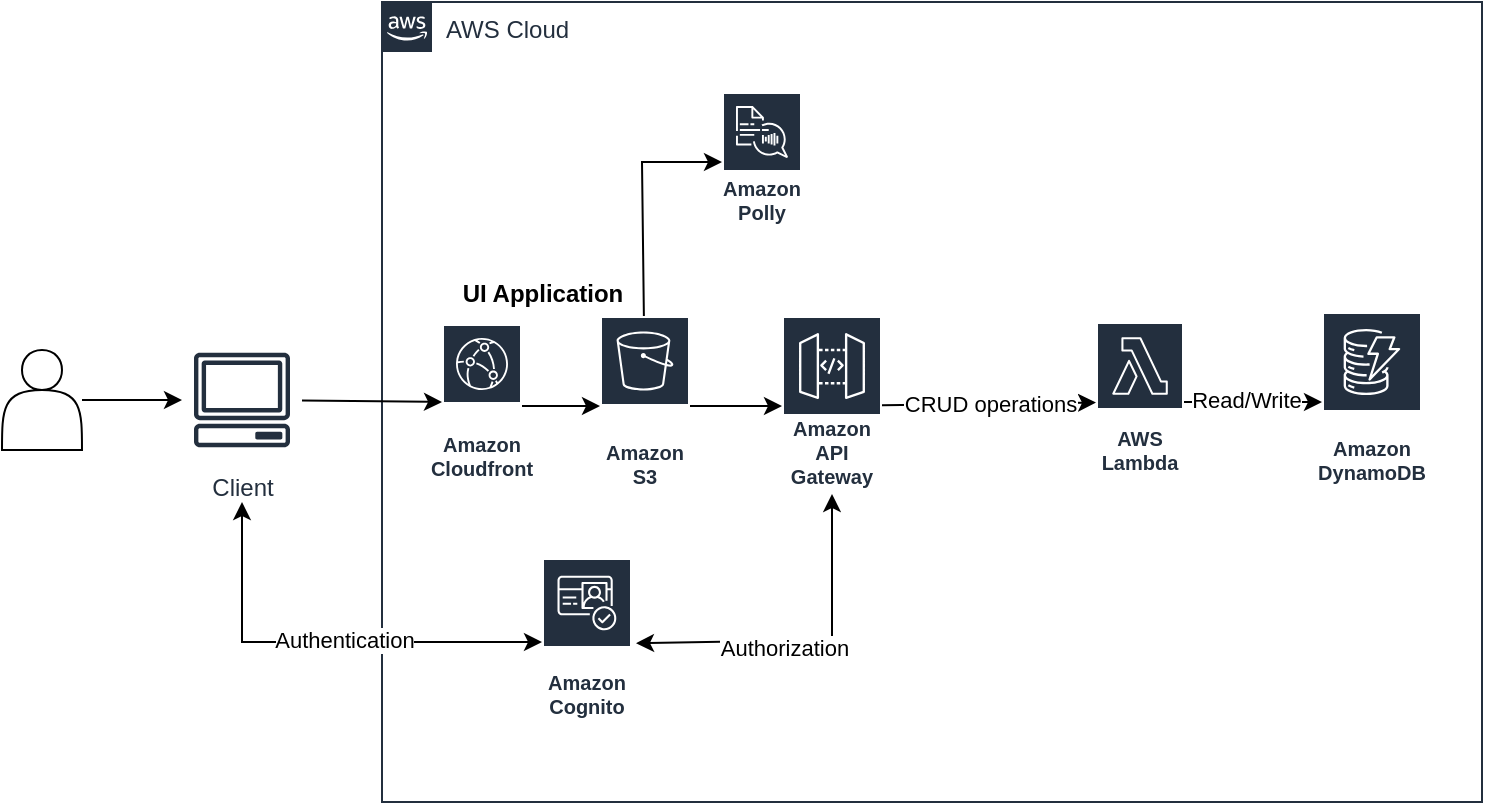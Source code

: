 <mxfile version="27.1.6">
  <diagram name="Page-1" id="0cMMcWLw7Aplk1dmj0hE">
    <mxGraphModel dx="1613" dy="463" grid="1" gridSize="10" guides="1" tooltips="1" connect="1" arrows="1" fold="1" page="1" pageScale="1" pageWidth="827" pageHeight="1169" math="0" shadow="0">
      <root>
        <mxCell id="0" />
        <mxCell id="1" parent="0" />
        <mxCell id="zT1RU000gLgHZvvaXHwn-10" value="" style="edgeStyle=orthogonalEdgeStyle;rounded=0;orthogonalLoop=1;jettySize=auto;html=1;" parent="1" source="zT1RU000gLgHZvvaXHwn-1" target="zT1RU000gLgHZvvaXHwn-9" edge="1">
          <mxGeometry relative="1" as="geometry" />
        </mxCell>
        <mxCell id="zT1RU000gLgHZvvaXHwn-1" value="" style="shape=actor;whiteSpace=wrap;html=1;" parent="1" vertex="1">
          <mxGeometry x="-100" y="254" width="40" height="50" as="geometry" />
        </mxCell>
        <mxCell id="zT1RU000gLgHZvvaXHwn-5" value="AWS Cloud" style="points=[[0,0],[0.25,0],[0.5,0],[0.75,0],[1,0],[1,0.25],[1,0.5],[1,0.75],[1,1],[0.75,1],[0.5,1],[0.25,1],[0,1],[0,0.75],[0,0.5],[0,0.25]];outlineConnect=0;gradientColor=none;html=1;whiteSpace=wrap;fontSize=12;fontStyle=0;container=1;pointerEvents=0;collapsible=0;recursiveResize=0;shape=mxgraph.aws4.group;grIcon=mxgraph.aws4.group_aws_cloud_alt;strokeColor=#232F3E;fillColor=none;verticalAlign=top;align=left;spacingLeft=30;fontColor=#232F3E;dashed=0;" parent="1" vertex="1">
          <mxGeometry x="90" y="80" width="550" height="400" as="geometry" />
        </mxCell>
        <mxCell id="zT1RU000gLgHZvvaXHwn-14" value="Amazon API Gateway" style="sketch=0;outlineConnect=0;fontColor=#232F3E;gradientColor=none;strokeColor=#ffffff;fillColor=#232F3E;dashed=0;verticalLabelPosition=middle;verticalAlign=bottom;align=center;html=1;whiteSpace=wrap;fontSize=10;fontStyle=1;spacing=3;shape=mxgraph.aws4.productIcon;prIcon=mxgraph.aws4.api_gateway;" parent="zT1RU000gLgHZvvaXHwn-5" vertex="1">
          <mxGeometry x="200" y="157" width="50" height="90" as="geometry" />
        </mxCell>
        <mxCell id="zT1RU000gLgHZvvaXHwn-16" value="AWS Lambda" style="sketch=0;outlineConnect=0;fontColor=#232F3E;gradientColor=none;strokeColor=#ffffff;fillColor=#232F3E;dashed=0;verticalLabelPosition=middle;verticalAlign=bottom;align=center;html=1;whiteSpace=wrap;fontSize=10;fontStyle=1;spacing=3;shape=mxgraph.aws4.productIcon;prIcon=mxgraph.aws4.lambda;" parent="zT1RU000gLgHZvvaXHwn-5" vertex="1">
          <mxGeometry x="357" y="160" width="44" height="80" as="geometry" />
        </mxCell>
        <mxCell id="zT1RU000gLgHZvvaXHwn-28" value="" style="endArrow=classic;html=1;rounded=0;" parent="zT1RU000gLgHZvvaXHwn-5" source="zT1RU000gLgHZvvaXHwn-16" edge="1">
          <mxGeometry width="50" height="50" relative="1" as="geometry">
            <mxPoint x="200" y="270" as="sourcePoint" />
            <mxPoint x="470" y="200" as="targetPoint" />
          </mxGeometry>
        </mxCell>
        <mxCell id="zT1RU000gLgHZvvaXHwn-29" value="Read/Write" style="edgeLabel;html=1;align=center;verticalAlign=middle;resizable=0;points=[];" parent="zT1RU000gLgHZvvaXHwn-28" vertex="1" connectable="0">
          <mxGeometry x="-0.095" y="1" relative="1" as="geometry">
            <mxPoint as="offset" />
          </mxGeometry>
        </mxCell>
        <mxCell id="zT1RU000gLgHZvvaXHwn-30" value="Amazon Cognito" style="sketch=0;outlineConnect=0;fontColor=#232F3E;gradientColor=none;strokeColor=#ffffff;fillColor=#232F3E;dashed=0;verticalLabelPosition=middle;verticalAlign=bottom;align=center;html=1;whiteSpace=wrap;fontSize=10;fontStyle=1;spacing=3;shape=mxgraph.aws4.productIcon;prIcon=mxgraph.aws4.cognito;" parent="zT1RU000gLgHZvvaXHwn-5" vertex="1">
          <mxGeometry x="80" y="278" width="45" height="84" as="geometry" />
        </mxCell>
        <mxCell id="yA13yzxowqRyW3dWScZo-4" value="" style="edgeStyle=orthogonalEdgeStyle;rounded=0;orthogonalLoop=1;jettySize=auto;html=1;" parent="zT1RU000gLgHZvvaXHwn-5" source="yA13yzxowqRyW3dWScZo-13" target="zT1RU000gLgHZvvaXHwn-14" edge="1">
          <mxGeometry relative="1" as="geometry">
            <mxPoint x="125" y="202.5" as="sourcePoint" />
          </mxGeometry>
        </mxCell>
        <mxCell id="zT1RU000gLgHZvvaXHwn-24" value="" style="endArrow=classic;html=1;rounded=0;" parent="zT1RU000gLgHZvvaXHwn-5" source="zT1RU000gLgHZvvaXHwn-14" target="zT1RU000gLgHZvvaXHwn-16" edge="1">
          <mxGeometry relative="1" as="geometry">
            <mxPoint x="400" y="200" as="sourcePoint" />
            <mxPoint x="310" y="200" as="targetPoint" />
          </mxGeometry>
        </mxCell>
        <mxCell id="zT1RU000gLgHZvvaXHwn-25" value="CRUD operations" style="edgeLabel;resizable=0;html=1;;align=center;verticalAlign=middle;" parent="zT1RU000gLgHZvvaXHwn-24" connectable="0" vertex="1">
          <mxGeometry relative="1" as="geometry" />
        </mxCell>
        <mxCell id="yA13yzxowqRyW3dWScZo-12" value="&lt;b&gt;UI Application&lt;/b&gt;" style="text;html=1;align=center;verticalAlign=middle;resizable=0;points=[];autosize=1;strokeColor=none;fillColor=none;" parent="zT1RU000gLgHZvvaXHwn-5" vertex="1">
          <mxGeometry x="30" y="131" width="100" height="30" as="geometry" />
        </mxCell>
        <mxCell id="yA13yzxowqRyW3dWScZo-13" value="Amazon S3" style="sketch=0;outlineConnect=0;fontColor=#232F3E;gradientColor=none;strokeColor=#ffffff;fillColor=#232F3E;dashed=0;verticalLabelPosition=middle;verticalAlign=bottom;align=center;html=1;whiteSpace=wrap;fontSize=10;fontStyle=1;spacing=3;shape=mxgraph.aws4.productIcon;prIcon=mxgraph.aws4.s3;" parent="zT1RU000gLgHZvvaXHwn-5" vertex="1">
          <mxGeometry x="109" y="157" width="45" height="90" as="geometry" />
        </mxCell>
        <mxCell id="yA13yzxowqRyW3dWScZo-18" value="" style="endArrow=classic;startArrow=classic;html=1;rounded=0;" parent="zT1RU000gLgHZvvaXHwn-5" edge="1">
          <mxGeometry width="50" height="50" relative="1" as="geometry">
            <mxPoint x="127" y="320.617" as="sourcePoint" />
            <mxPoint x="225" y="246" as="targetPoint" />
            <Array as="points">
              <mxPoint x="225" y="319" />
            </Array>
          </mxGeometry>
        </mxCell>
        <mxCell id="zre3zxtUQhbtCyENEeK5-4" value="Authorization" style="edgeLabel;html=1;align=center;verticalAlign=middle;resizable=0;points=[];" vertex="1" connectable="0" parent="yA13yzxowqRyW3dWScZo-18">
          <mxGeometry x="-0.141" y="-3" relative="1" as="geometry">
            <mxPoint as="offset" />
          </mxGeometry>
        </mxCell>
        <mxCell id="ZGiQsiWsjtxIlf6sv6jb-1" value="Amazon DynamoDB" style="sketch=0;outlineConnect=0;fontColor=#232F3E;gradientColor=none;strokeColor=#ffffff;fillColor=#232F3E;dashed=0;verticalLabelPosition=middle;verticalAlign=bottom;align=center;html=1;whiteSpace=wrap;fontSize=10;fontStyle=1;spacing=3;shape=mxgraph.aws4.productIcon;prIcon=mxgraph.aws4.dynamodb;" parent="zT1RU000gLgHZvvaXHwn-5" vertex="1">
          <mxGeometry x="470" y="155" width="50" height="90" as="geometry" />
        </mxCell>
        <mxCell id="lTiWwb79wjlR_MQRdirQ-2" value="" style="edgeStyle=orthogonalEdgeStyle;rounded=0;orthogonalLoop=1;jettySize=auto;html=1;" parent="zT1RU000gLgHZvvaXHwn-5" source="lTiWwb79wjlR_MQRdirQ-1" target="yA13yzxowqRyW3dWScZo-13" edge="1">
          <mxGeometry relative="1" as="geometry" />
        </mxCell>
        <mxCell id="lTiWwb79wjlR_MQRdirQ-1" value="Amazon Cloudfront" style="sketch=0;outlineConnect=0;fontColor=#232F3E;gradientColor=none;strokeColor=#ffffff;fillColor=#232F3E;dashed=0;verticalLabelPosition=middle;verticalAlign=bottom;align=center;html=1;whiteSpace=wrap;fontSize=10;fontStyle=1;spacing=3;shape=mxgraph.aws4.productIcon;prIcon=mxgraph.aws4.cloudfront;" parent="zT1RU000gLgHZvvaXHwn-5" vertex="1">
          <mxGeometry x="30" y="161" width="40" height="82" as="geometry" />
        </mxCell>
        <mxCell id="zre3zxtUQhbtCyENEeK5-1" value="Amazon Polly" style="sketch=0;outlineConnect=0;fontColor=#232F3E;gradientColor=none;strokeColor=#ffffff;fillColor=#232F3E;dashed=0;verticalLabelPosition=middle;verticalAlign=bottom;align=center;html=1;whiteSpace=wrap;fontSize=10;fontStyle=1;spacing=3;shape=mxgraph.aws4.productIcon;prIcon=mxgraph.aws4.polly;" vertex="1" parent="zT1RU000gLgHZvvaXHwn-5">
          <mxGeometry x="170" y="45" width="40" height="70" as="geometry" />
        </mxCell>
        <mxCell id="zre3zxtUQhbtCyENEeK5-2" value="" style="endArrow=classic;html=1;rounded=0;" edge="1" parent="zT1RU000gLgHZvvaXHwn-5" source="yA13yzxowqRyW3dWScZo-13" target="zre3zxtUQhbtCyENEeK5-1">
          <mxGeometry width="50" height="50" relative="1" as="geometry">
            <mxPoint x="75" y="90" as="sourcePoint" />
            <mxPoint x="125" y="40" as="targetPoint" />
            <Array as="points">
              <mxPoint x="130" y="80" />
            </Array>
          </mxGeometry>
        </mxCell>
        <mxCell id="zT1RU000gLgHZvvaXHwn-9" value="Client" style="sketch=0;outlineConnect=0;fontColor=#232F3E;gradientColor=none;strokeColor=#232F3E;fillColor=#ffffff;dashed=0;verticalLabelPosition=bottom;verticalAlign=top;align=center;html=1;fontSize=12;fontStyle=0;aspect=fixed;shape=mxgraph.aws4.resourceIcon;resIcon=mxgraph.aws4.client;" parent="1" vertex="1">
          <mxGeometry x="-10" y="249" width="60" height="60" as="geometry" />
        </mxCell>
        <mxCell id="zT1RU000gLgHZvvaXHwn-13" value="" style="endArrow=classic;startArrow=classic;html=1;rounded=0;" parent="1" source="zT1RU000gLgHZvvaXHwn-30" edge="1">
          <mxGeometry width="50" height="50" relative="1" as="geometry">
            <mxPoint x="180" y="409.226" as="sourcePoint" />
            <mxPoint x="20" y="330" as="targetPoint" />
            <Array as="points">
              <mxPoint x="20" y="400" />
            </Array>
          </mxGeometry>
        </mxCell>
        <mxCell id="zT1RU000gLgHZvvaXHwn-32" value="Authentication" style="edgeLabel;html=1;align=center;verticalAlign=middle;resizable=0;points=[];" parent="zT1RU000gLgHZvvaXHwn-13" vertex="1" connectable="0">
          <mxGeometry x="-0.012" y="1" relative="1" as="geometry">
            <mxPoint x="9" y="-2" as="offset" />
          </mxGeometry>
        </mxCell>
        <mxCell id="yA13yzxowqRyW3dWScZo-14" value="" style="endArrow=classic;html=1;rounded=0;" parent="1" source="zT1RU000gLgHZvvaXHwn-9" edge="1">
          <mxGeometry width="50" height="50" relative="1" as="geometry">
            <mxPoint x="50" y="282" as="sourcePoint" />
            <mxPoint x="120" y="280" as="targetPoint" />
          </mxGeometry>
        </mxCell>
      </root>
    </mxGraphModel>
  </diagram>
</mxfile>
